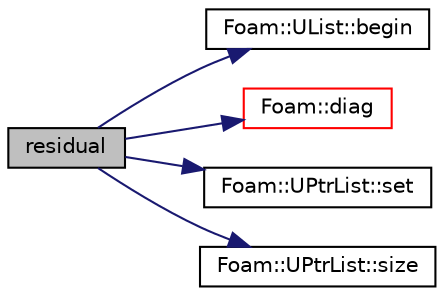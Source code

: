 digraph "residual"
{
  bgcolor="transparent";
  edge [fontname="Helvetica",fontsize="10",labelfontname="Helvetica",labelfontsize="10"];
  node [fontname="Helvetica",fontsize="10",shape=record];
  rankdir="LR";
  Node1160 [label="residual",height=0.2,width=0.4,color="black", fillcolor="grey75", style="filled", fontcolor="black"];
  Node1160 -> Node1161 [color="midnightblue",fontsize="10",style="solid",fontname="Helvetica"];
  Node1161 [label="Foam::UList::begin",height=0.2,width=0.4,color="black",URL="$a26837.html#a8a0643ef7f391465066f7f07d45ce934",tooltip="Return an iterator to begin traversing the UList. "];
  Node1160 -> Node1162 [color="midnightblue",fontsize="10",style="solid",fontname="Helvetica"];
  Node1162 [label="Foam::diag",height=0.2,width=0.4,color="red",URL="$a21851.html#a8cdb0ba0633c91ed7041368519cd217c"];
  Node1160 -> Node1167 [color="midnightblue",fontsize="10",style="solid",fontname="Helvetica"];
  Node1167 [label="Foam::UPtrList::set",height=0.2,width=0.4,color="black",URL="$a27101.html#a2d4fe99e7a41d6359b3c1946995622a0",tooltip="Is element set. "];
  Node1160 -> Node1168 [color="midnightblue",fontsize="10",style="solid",fontname="Helvetica"];
  Node1168 [label="Foam::UPtrList::size",height=0.2,width=0.4,color="black",URL="$a27101.html#a47b3bf30da1eb3ab8076b5fbe00e0494",tooltip="Return the number of elements in the UPtrList. "];
}
